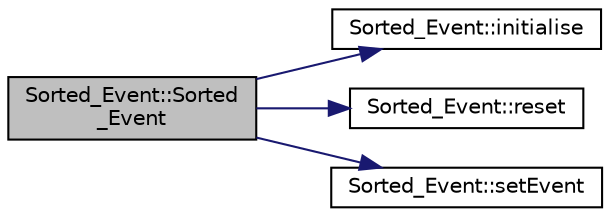 digraph "Sorted_Event::Sorted_Event"
{
 // LATEX_PDF_SIZE
  edge [fontname="Helvetica",fontsize="10",labelfontname="Helvetica",labelfontsize="10"];
  node [fontname="Helvetica",fontsize="10",shape=record];
  rankdir="LR";
  Node1 [label="Sorted_Event::Sorted\l_Event",height=0.2,width=0.4,color="black", fillcolor="grey75", style="filled", fontcolor="black",tooltip=" "];
  Node1 -> Node2 [color="midnightblue",fontsize="10",style="solid",fontname="Helvetica"];
  Node2 [label="Sorted_Event::initialise",height=0.2,width=0.4,color="black", fillcolor="white", style="filled",URL="$class_sorted___event.html#afc0b469d164d06c59dd19b580202ac2b",tooltip=" "];
  Node1 -> Node3 [color="midnightblue",fontsize="10",style="solid",fontname="Helvetica"];
  Node3 [label="Sorted_Event::reset",height=0.2,width=0.4,color="black", fillcolor="white", style="filled",URL="$class_sorted___event.html#a9d502b0a90b38c3a02d1d12e19818231",tooltip=" "];
  Node1 -> Node4 [color="midnightblue",fontsize="10",style="solid",fontname="Helvetica"];
  Node4 [label="Sorted_Event::setEvent",height=0.2,width=0.4,color="black", fillcolor="white", style="filled",URL="$class_sorted___event.html#a41583bc5f5ebbc8a5ba5d879ae7717a6",tooltip=" "];
}
